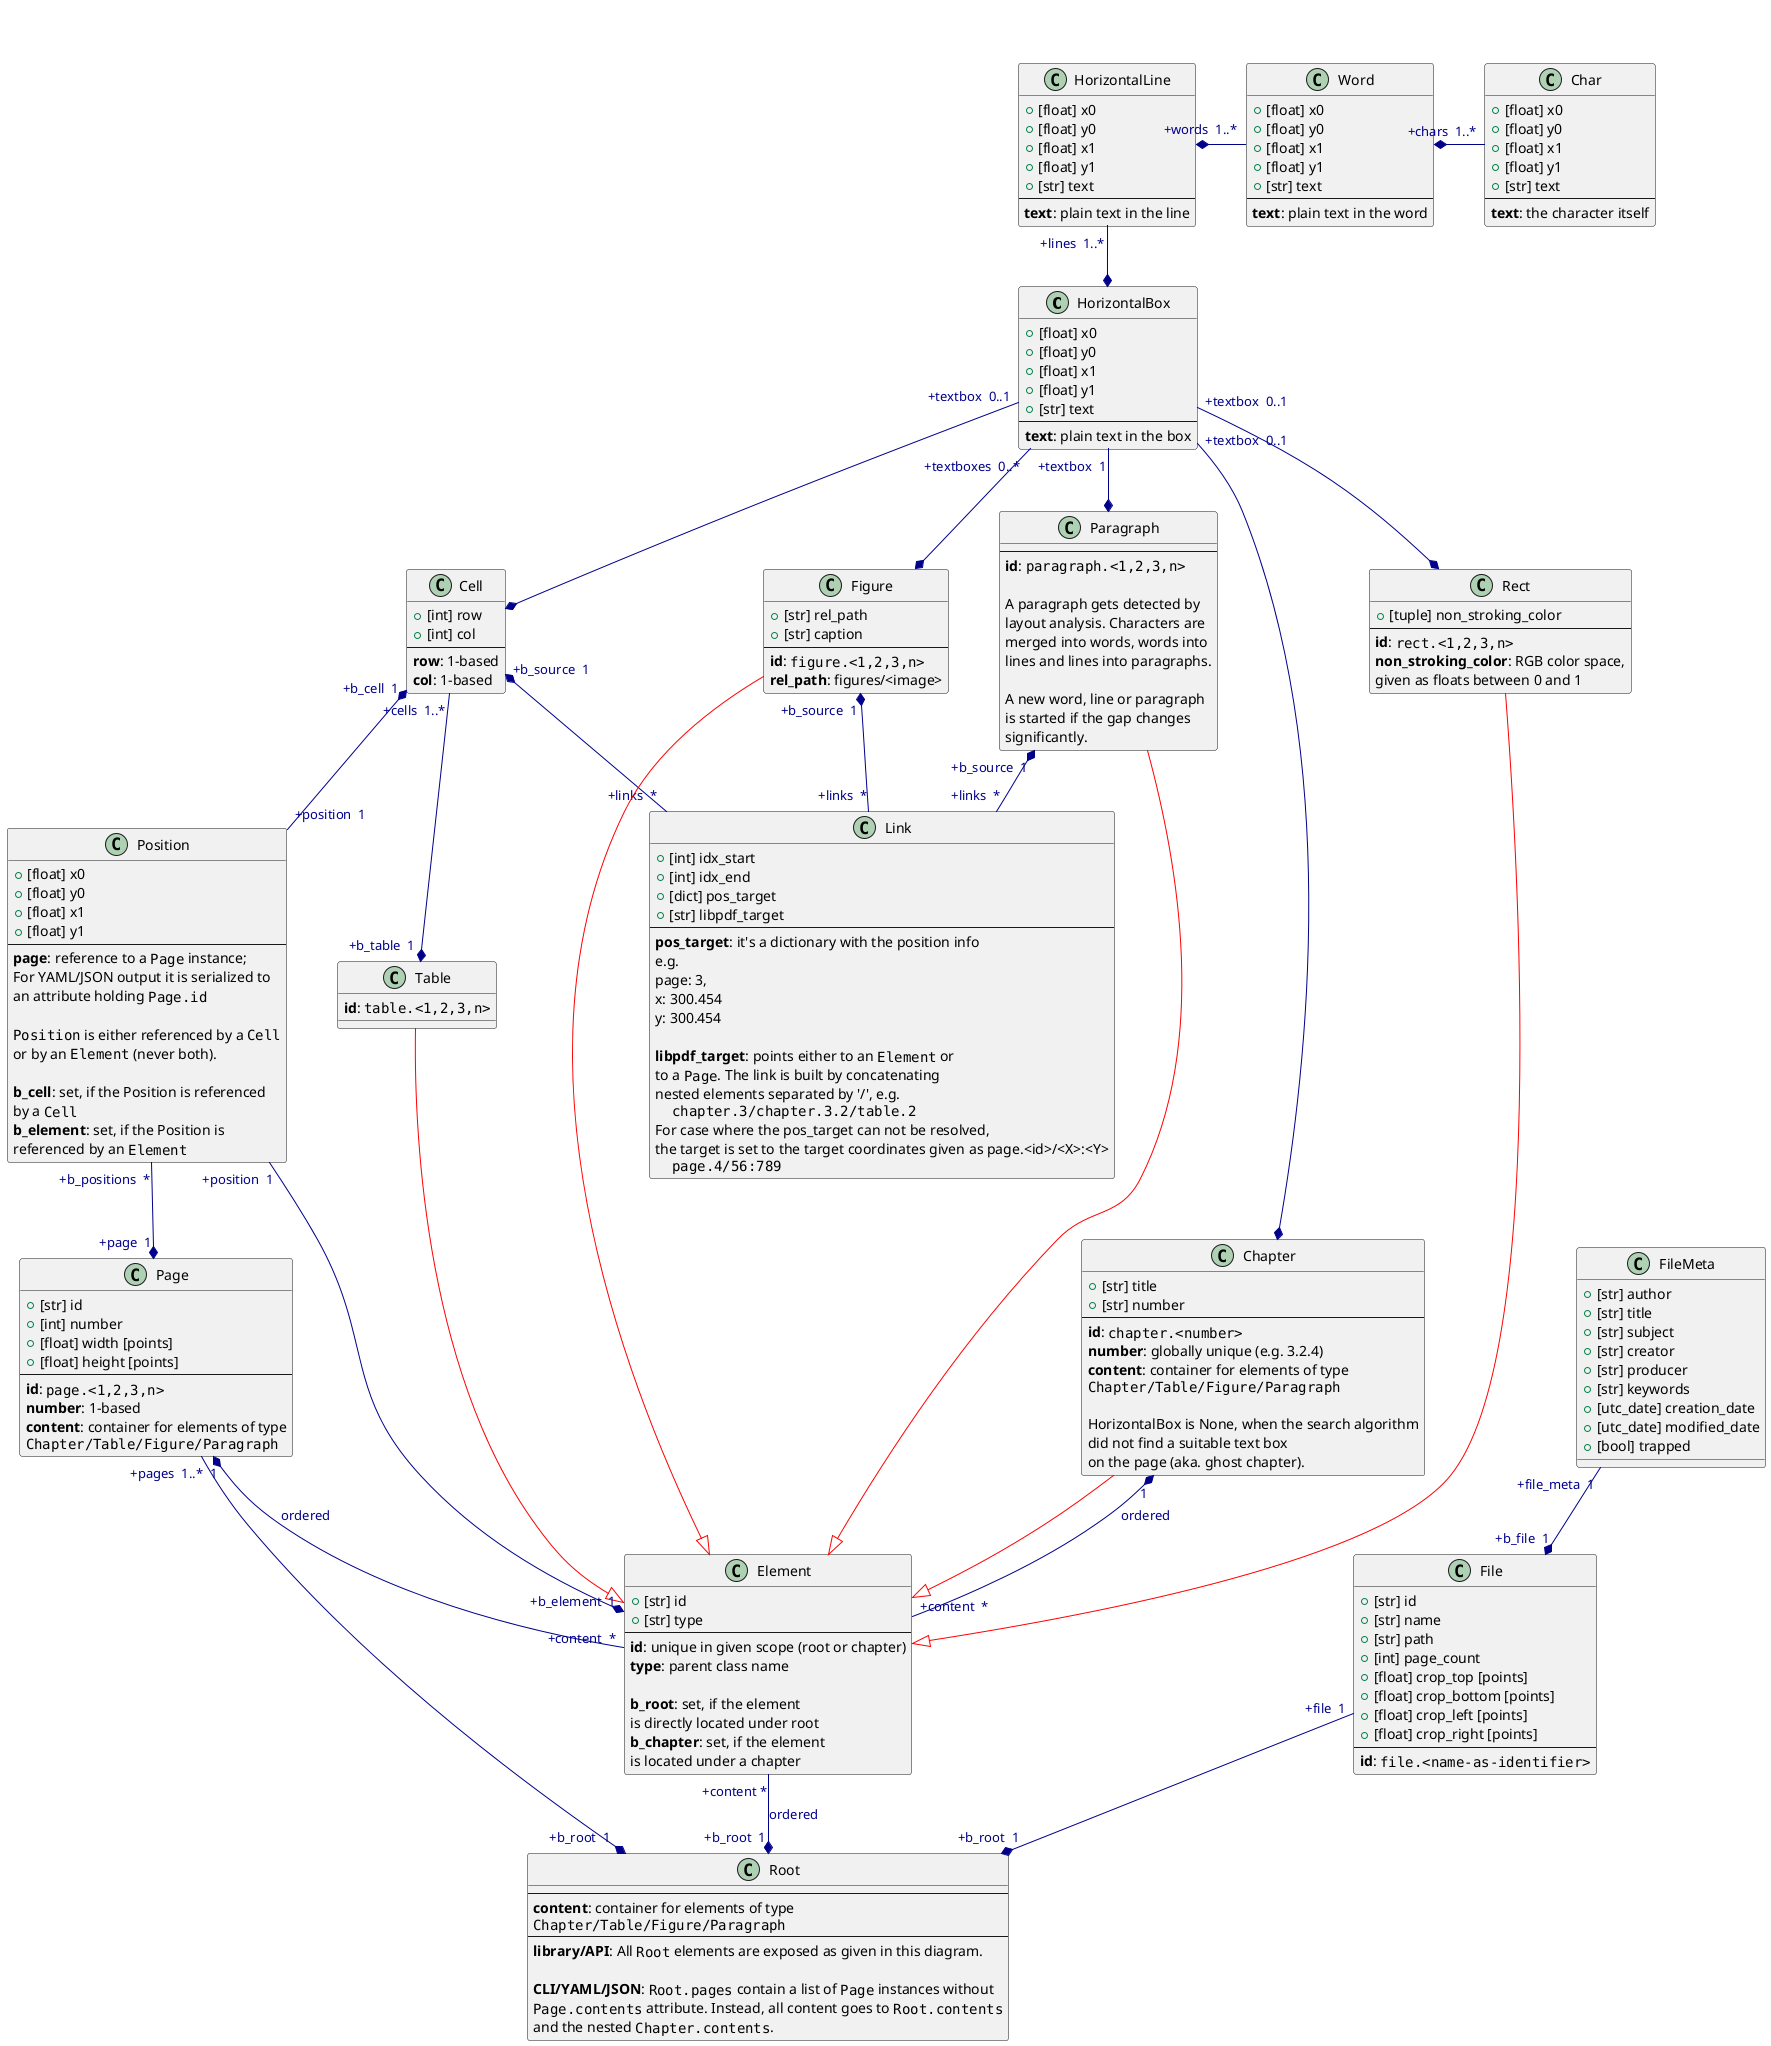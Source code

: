 .. uml::

    @startuml

        skinparam object {
            AttributeFontSize 11
        }

        ' increase distance between nodes
        skinparam nodesep 50

        ' default arrow color and arrow font color
        !define COL_ARROW_DEFAULT darkblue
        skinparam arrowcolor COL_ARROW_DEFAULT
        skinparam arrowfontcolor COL_ARROW_DEFAULT
        skinparam shadowing false

        skinparam package<<Layout>> {
            borderColor Transparent
            backgroundColor Transparent
            fontColor Transparent
            stereotypeFontColor Transparent
        }
        ' color of arrows showing inheritance
        !define COL_DERIVE red

        
        class Root {
        --
        **content**: container for elements of type
        ""Chapter/Table/Figure/Paragraph""
        --
        **library/API**: All ""Root"" elements are exposed as given in this diagram.

        **CLI/YAML/JSON**: ""Root.pages"" contain a list of ""Page"" instances without
        ""Page.contents"" attribute. Instead, all content goes to ""Root.contents""
        and the nested ""Chapter.contents"".
        }

        class Element {
            + [str] id
            + [str] type
            --
            **id**: unique in given scope (root or chapter)
            **type**: parent class name

            **b_root**: set, if the element
            is directly located under root
            **b_chapter**: set, if the element
            is located under a chapter
        }

        class Position {
            + [float] x0
            + [float] y0
            + [float] x1
            + [float] y1
            --
            **page**: reference to a ""Page"" instance;
            For YAML/JSON output it is serialized to
            an attribute holding ""Page.id""

            ""Position"" is either referenced by a ""Cell""
            or by an ""Element"" (never both).

            **b_cell**: set, if the Position is referenced
            by a ""Cell""
            **b_element**: set, if the Position is
            referenced by an ""Element""
        }

        class File {
            + [str] id
            + [str] name
            + [str] path
            + [int] page_count
            + [float] crop_top [points]
            + [float] crop_bottom [points]
            + [float] crop_left [points]
            + [float] crop_right [points]
            --
            **id**: ""file.<name-as-identifier>""
        }

        class FileMeta {
            + [str] author
            + [str] title
            + [str] subject
            + [str] creator
            + [str] producer
            + [str] keywords
            + [utc_date] creation_date
            + [utc_date] modified_date
            + [bool] trapped
        }

        class Page {
            + [str] id
            + [int] number
            + [float] width [points]
            + [float] height [points]
            --
            **id**: ""page.<1,2,3,n>""
            **number**: 1-based
            **content**: container for elements of type
            ""Chapter/Table/Figure/Paragraph""
        }

        class Link {
            + [int] idx_start
            + [int] idx_end
            + [dict] pos_target
            + [str] libpdf_target
            --
            **pos_target**: it's a dictionary with the position info
            e.g.
                      page: 3,
                      x: 300.454
                      y: 300.454

            **libpdf_target**: points either to an ""Element"" or
            to a ""Page"". The link is built by concatenating
            nested elements separated by '/', e.g.
            ""  chapter.3/chapter.3.2/table.2""
            For case where the pos_target can not be resolved,
            the target is set to the target coordinates given as page.<id>/<X>:<Y>
            ""  page.4/56:789 ""
        }

        class Paragraph {
            --
            **id**: ""paragraph.<1,2,3,n>""

            A paragraph gets detected by
            layout analysis. Characters are
            merged into words, words into
            lines and lines into paragraphs.

            A new word, line or paragraph
            is started if the gap changes
            significantly.
        }

        class Chapter {
            + [str] title
            + [str] number
            --
            **id**: ""chapter.<number>""
            **number**: globally unique (e.g. 3.2.4)
            **content**: container for elements of type
            ""Chapter/Table/Figure/Paragraph""

            HorizontalBox is None, when the search algorithm 
            did not find a suitable text box 
            on the page (aka. ghost chapter).
        }

        class Cell {
            + [int] row
            + [int] col
            --
            **row**: 1-based
            **col**: 1-based
        }

        class Table {
    
            **id**: ""table.<1,2,3,n>""
        }

        class Figure {
            + [str] rel_path
            + [str] caption
            --
            **id**: ""figure.<1,2,3,n>""
            **rel_path**: figures/<image>
        }

        class Rect {
            + [tuple] non_stroking_color
            --
            **id**: ""rect.<1,2,3,n>""
            **non_stroking_color**: RGB color space,
            given as floats between 0 and 1
        }

        package x <<layout>> {

           class HorizontalBox {
                + [float] x0
                + [float] y0
                + [float] x1
                + [float] y1
                + [str] text
                --
                **text**: plain text in the box
            }

            class HorizontalLine {
                + [float] x0
                + [float] y0
                + [float] x1
                + [float] y1
                + [str] text
                --
                **text**: plain text in the line
            }

            class Word {
                + [float] x0
                + [float] y0
                + [float] x1
                + [float] y1
                + [str] text
                --
                **text**: plain text in the word
            }

            class Char {
                + [float] x0
                + [float] y0
                + [float] x1
                + [float] y1
                + [str] text
                --
                **text**: the character itself
            }
        }
        Char "+chars  1..*" ---left*  Word
        Word "+words  1..*" ---left*  HorizontalLine
        HorizontalLine "+lines  1..*" --*  HorizontalBox
        
        HorizontalBox "+textbox  1" --* Paragraph    
        HorizontalBox "+textbox  0..1" --* Cell
        HorizontalBox "+textboxes  0..*" --* Figure
        HorizontalBox "+textbox  0..1" --* Chapter
        HorizontalBox "+textbox  0..1" --* Rect

        Paragraph "+b_source  1" *-- "+links  *" Link
        Figure "+b_source  1" *-- "+links  *" Link
        Cell "+b_source  1" *-- "+links  *" Link

        Cell "+cells  1..*" --* "+b_table  1" Table
        Cell "+b_cell  1" *-down- "+position  1" Position

        Table -[#COL_DERIVE]|> Element
        Figure -[#COL_DERIVE]-|> Element
        Chapter -[#COL_DERIVE]-|> Element
        Paragraph -[#COL_DERIVE]|> Element
        Rect -[#COL_DERIVE]|> Element
        
        Chapter "1" *-- "+content  *" Element: ordered
        Page "1" *-- "+content  *" Element: ordered

        ' all root structures derive from Element
        Position "+position  1" --* "+b_element  1" Element
        Element "+content *" --* "+b_root  1" Root: ordered
        File "+file  1" --* "+b_root  1" Root
        Page "+pages  1..*" --* "+b_root  1" Root
        Position "+b_positions  *" --* "+page  1" Page
        FileMeta "+file_meta  1" --* "+b_file  1" File

    @enduml
